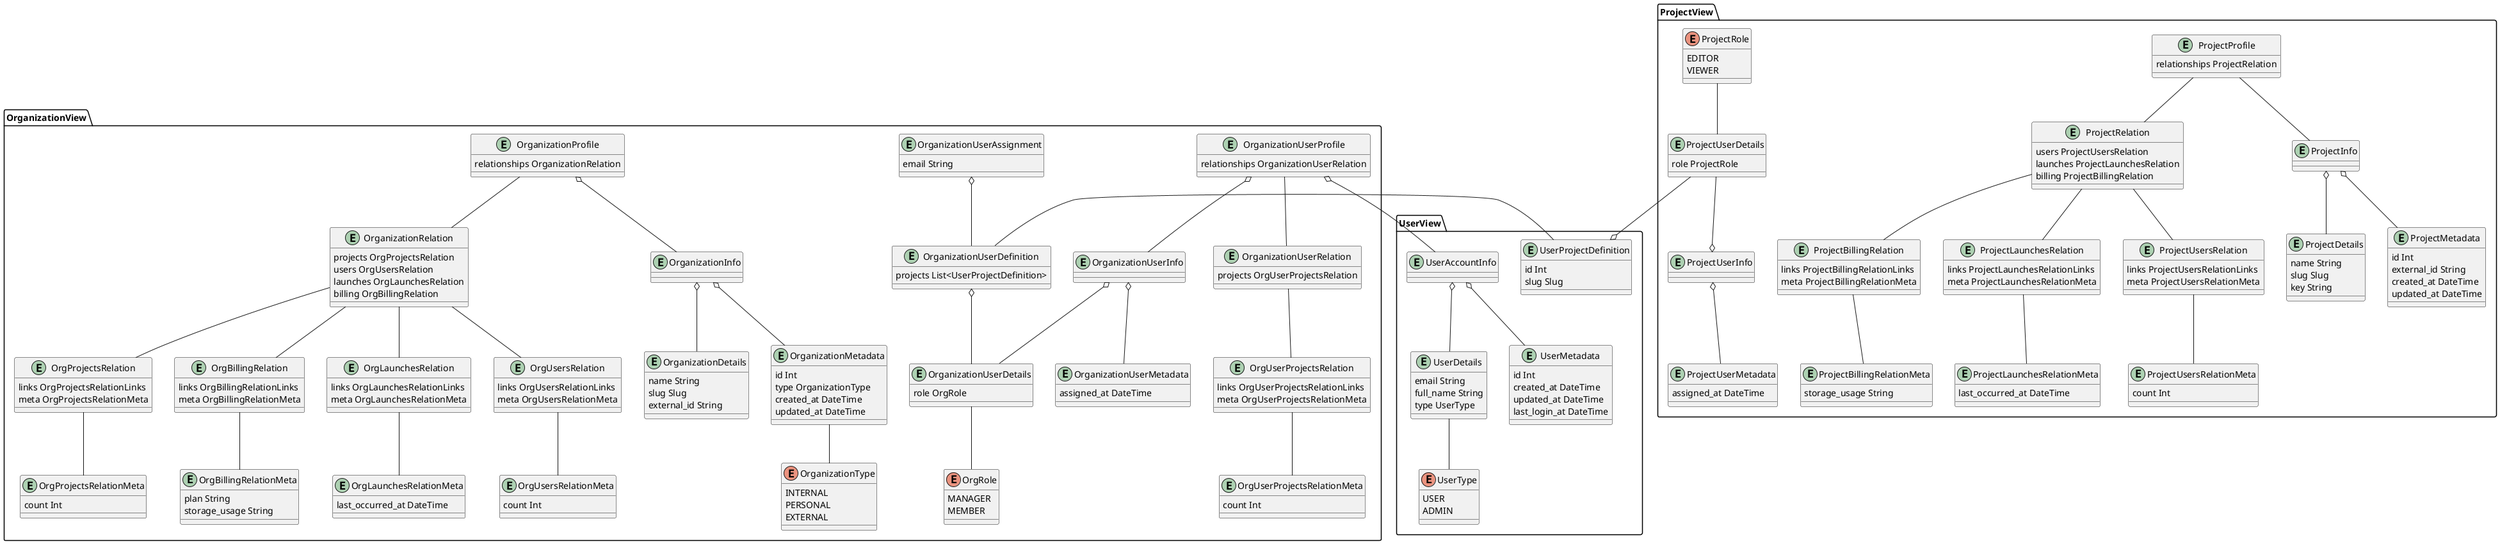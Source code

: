 ---
stoplight-id: dp15zhxks2i84
---

@startuml organizational-entities

package OrganizationView {
  entity OrganizationProfile {
    relationships OrganizationRelation
  }
  
  entity OrganizationInfo
  OrganizationInfo -up-o OrganizationProfile
  
  entity OrganizationDetails {
    name String
    slug Slug
    external_id String
  }
  OrganizationInfo o-- OrganizationDetails

  entity OrganizationMetadata {
    id Int
    type OrganizationType
    created_at DateTime
    updated_at DateTime
  }
  OrganizationInfo o-- OrganizationMetadata

  entity OrganizationRelation {
    projects OrgProjectsRelation
    users OrgUsersRelation
    launches OrgLaunchesRelation
    billing OrgBillingRelation
  }
  OrganizationRelation -up- OrganizationProfile

  entity OrgProjectsRelation {
    links OrgProjectsRelationLinks
    meta OrgProjectsRelationMeta
  }
  OrgProjectsRelation -up- OrganizationRelation

  entity OrgProjectsRelationMeta {
    count Int
  }
  OrgProjectsRelationMeta -up- OrgProjectsRelation

  entity OrgUsersRelation {
    links OrgUsersRelationLinks
    meta OrgUsersRelationMeta
  }
  OrgUsersRelation -up- OrganizationRelation

  entity OrgUsersRelationMeta {
    count Int
  }
  OrgUsersRelationMeta -up- OrgUsersRelation

  entity OrgLaunchesRelation {
    links OrgLaunchesRelationLinks
    meta OrgLaunchesRelationMeta
  }
  OrgLaunchesRelation -up- OrganizationRelation

  entity OrgLaunchesRelationMeta {
    last_occurred_at DateTime
  }
  OrgLaunchesRelationMeta -up- OrgLaunchesRelation

  entity OrgBillingRelation {
    links OrgBillingRelationLinks
    meta OrgBillingRelationMeta
  }
  OrgBillingRelation -up- OrganizationRelation

  entity OrgBillingRelationMeta {
    plan String
    storage_usage String
  }
  OrgBillingRelationMeta -up- OrgBillingRelation

  enum OrganizationType {
    INTERNAL
    PERSONAL
    EXTERNAL
  }
  OrganizationMetadata -- OrganizationType

  entity OrganizationUserProfile {
    relationships OrganizationUserRelation
  }

  entity OrganizationUserInfo
  OrganizationUserInfo -up-o OrganizationUserProfile

  entity OrganizationUserDetails {
    role OrgRole
  }
  OrganizationUserDetails -up-o OrganizationUserInfo

  enum OrgRole {
    MANAGER
    MEMBER
  }
  OrgRole -up- OrganizationUserDetails

  entity OrganizationUserMetadata {
    assigned_at DateTime
  }
  OrganizationUserMetadata -up-o OrganizationUserInfo

  entity OrganizationUserRelation {
    projects OrgUserProjectsRelation
  }
  OrganizationUserRelation -up- OrganizationUserProfile
  
  entity OrgUserProjectsRelation {
    links OrgUserProjectsRelationLinks
    meta OrgUserProjectsRelationMeta
  }
  OrgUserProjectsRelation -up- OrganizationUserRelation

  entity OrgUserProjectsRelationMeta {
    count Int
  }
  OrgUserProjectsRelationMeta -up- OrgUserProjectsRelation

  entity OrganizationUserDefinition {
    projects List<UserProjectDefinition>
  }
  OrganizationUserDefinition o-- OrganizationUserDetails 

  entity OrganizationUserAssignment{
    email String
  }
  OrganizationUserAssignment o-- OrganizationUserDefinition
}

package UserView {
  entity UserAccountInfo
  UserAccountInfo -up-o OrganizationUserProfile

  entity UserDetails {
    email String
    full_name String
    type UserType
  }
  UserDetails -up-o UserAccountInfo

  entity UserMetadata {
    id Int
    created_at DateTime
    updated_at DateTime
    last_login_at DateTime
  }
  UserMetadata -up-o UserAccountInfo

  enum UserType {
    USER
    ADMIN
  }
  UserType -up- UserDetails

  entity UserProjectDefinition {
    id Int
    slug Slug
  }
  UserProjectDefinition -- OrganizationUserDefinition
}

package ProjectView {
  entity ProjectProfile {
    relationships ProjectRelation
  }
  
  entity ProjectInfo
  ProjectInfo -up- ProjectProfile

  entity ProjectDetails {
    name String
    slug Slug
    key String
  }
  ProjectDetails -up-o ProjectInfo

  entity ProjectMetadata {
    id Int
    external_id String
    created_at DateTime
    updated_at DateTime
  }
  ProjectInfo o-- ProjectMetadata

  entity ProjectRelation {
    users ProjectUsersRelation
    launches ProjectLaunchesRelation
    billing ProjectBillingRelation
  }
  ProjectRelation -up- ProjectProfile

  entity ProjectUsersRelation {
    links ProjectUsersRelationLinks
    meta ProjectUsersRelationMeta
  }
  ProjectUsersRelation -up- ProjectRelation

  entity ProjectUsersRelationMeta {
    count Int
  }
  ProjectUsersRelationMeta -up- ProjectUsersRelation

  entity ProjectLaunchesRelation {
    links ProjectLaunchesRelationLinks
    meta ProjectLaunchesRelationMeta
  }
  ProjectLaunchesRelation -up- ProjectRelation

  entity ProjectLaunchesRelationMeta {
    last_occurred_at DateTime
  }
  ProjectLaunchesRelationMeta -up- ProjectLaunchesRelation

  entity ProjectBillingRelation {
    links ProjectBillingRelationLinks
    meta ProjectBillingRelationMeta
  }
  ProjectBillingRelation -up- ProjectRelation

  entity ProjectBillingRelationMeta {
    storage_usage String
  }
  ProjectBillingRelationMeta -up- ProjectBillingRelation

  entity ProjectUserInfo

  entity ProjectUserDetails {
    role ProjectRole
  }
  ProjectUserDetails --o ProjectUserInfo
  ProjectUserDetails --o UserProjectDefinition

  enum ProjectRole {
    EDITOR
    VIEWER
  }
  ProjectRole -- ProjectUserDetails

  entity ProjectUserMetadata {
    assigned_at DateTime
  }
  ProjectUserMetadata -up-o ProjectUserInfo
}

@enduml